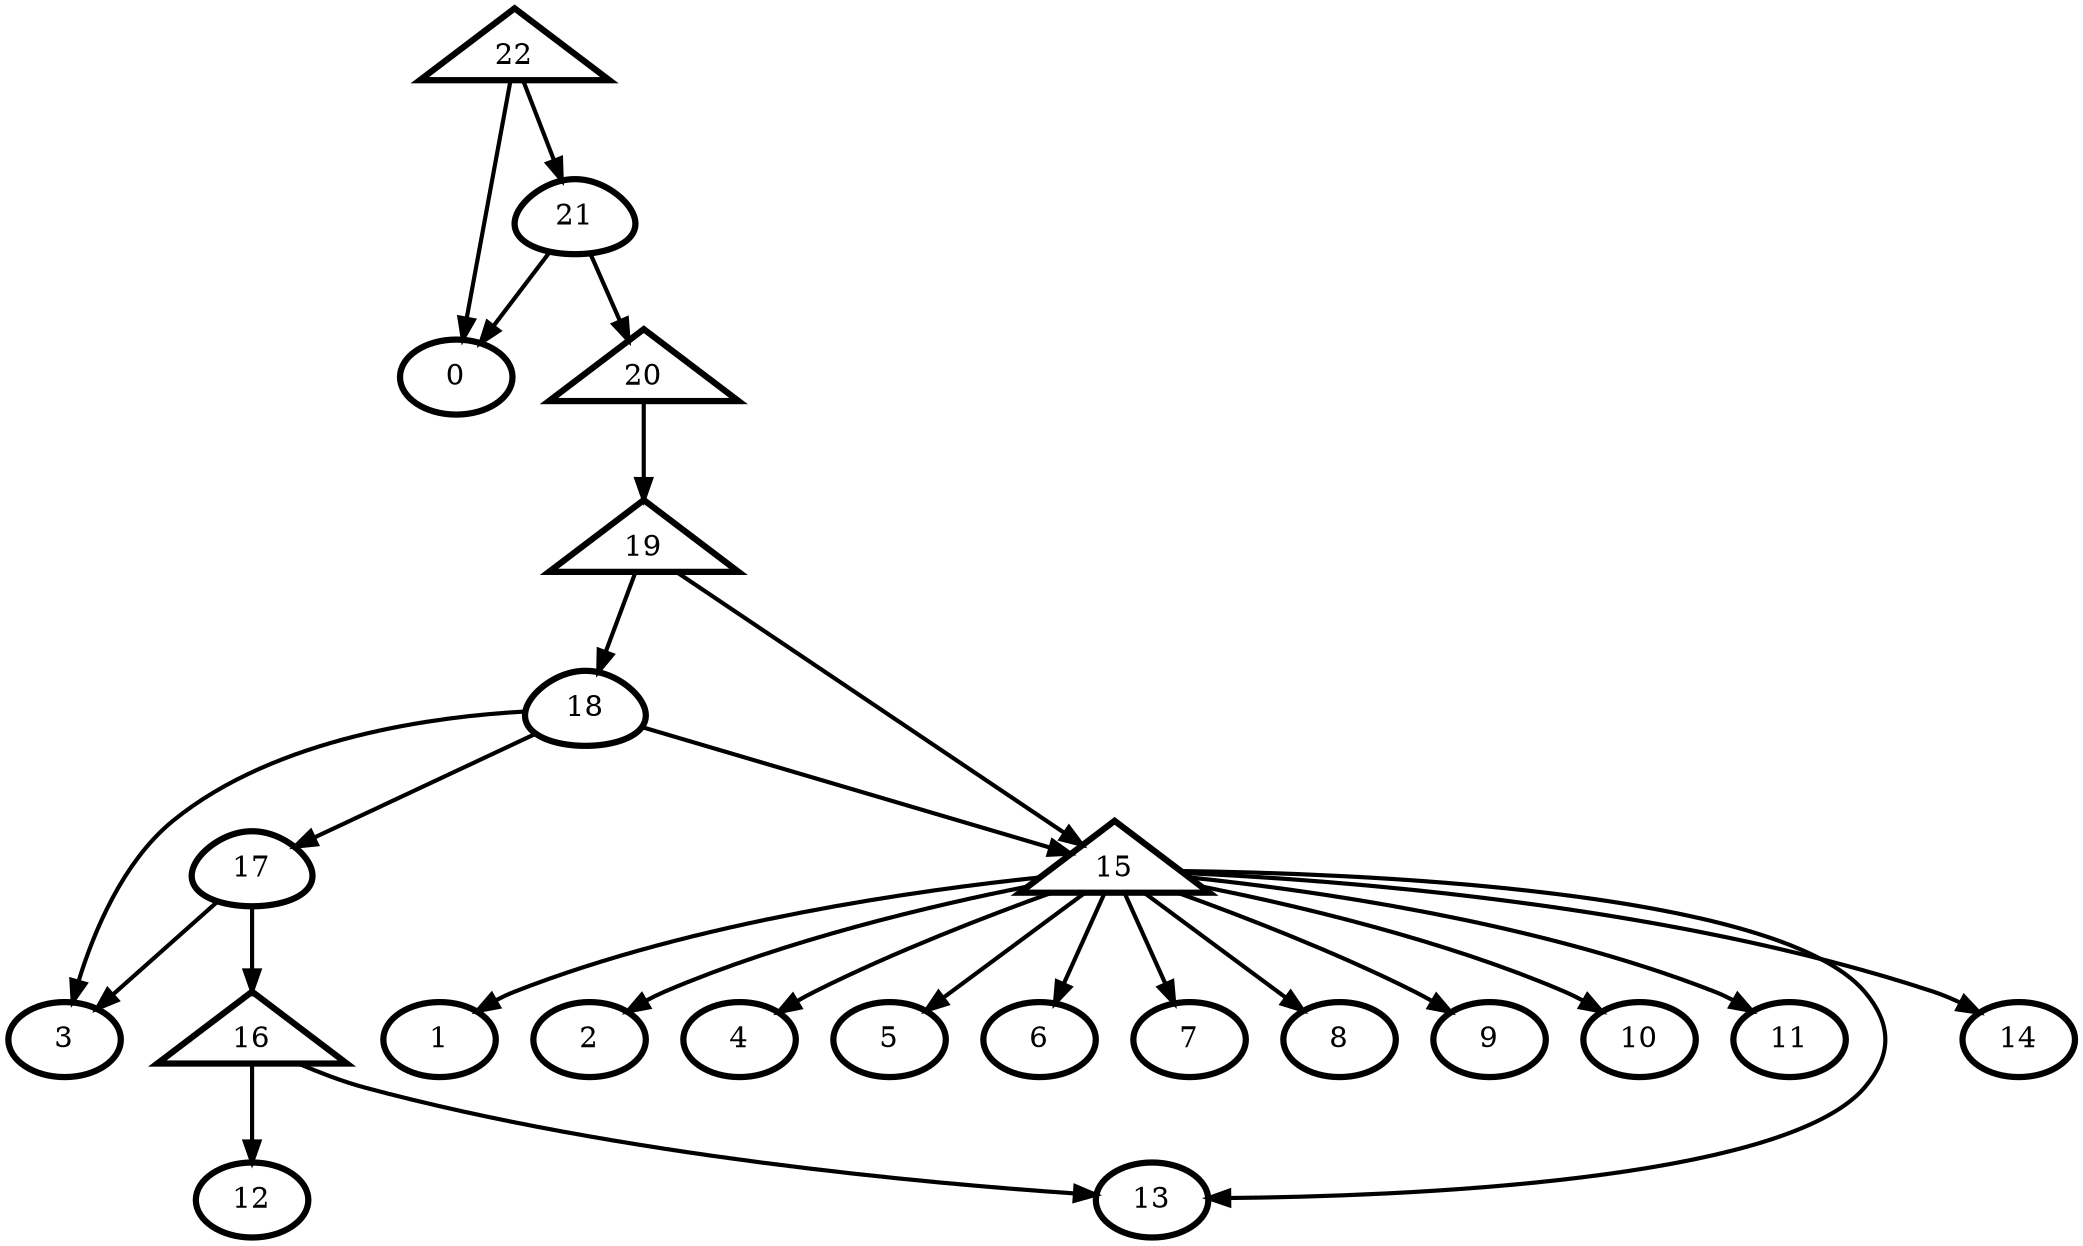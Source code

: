digraph G {
    0 [penwidth=3,label="0"]
    1 [penwidth=3,label="1"]
    2 [penwidth=3,label="2"]
    3 [penwidth=3,label="3"]
    4 [penwidth=3,label="4"]
    5 [penwidth=3,label="5"]
    6 [penwidth=3,label="6"]
    7 [penwidth=3,label="7"]
    8 [penwidth=3,label="8"]
    9 [penwidth=3,label="9"]
    10 [penwidth=3,label="10"]
    11 [penwidth=3,label="11"]
    12 [penwidth=3,label="12"]
    13 [penwidth=3,label="13"]
    14 [penwidth=3,label="14"]
    15 [penwidth=3,label="17",shape = "egg"]
    16 [penwidth=3,label="18",shape = "egg"]
    17 [penwidth=3,label="21",shape = "egg"]
    18 [penwidth=3,label="15",shape = "triangle"]
    19 [penwidth=3,label="16",shape = "triangle"]
    20 [penwidth=3,label="19",shape = "triangle"]
    21 [penwidth=3,label="20",shape = "triangle"]
    22 [penwidth=3,label="22",shape = "triangle"]

    18 -> 1 [penwidth=2]
    18 -> 13 [penwidth=2]
    18 -> 6 [penwidth=2]
    18 -> 9 [penwidth=2]
    18 -> 10 [penwidth=2]
    18 -> 7 [penwidth=2]
    18 -> 2 [penwidth=2]
    18 -> 5 [penwidth=2]
    18 -> 11 [penwidth=2]
    18 -> 14 [penwidth=2]
    18 -> 8 [penwidth=2]
    18 -> 4 [penwidth=2]
    19 -> 12 [penwidth=2]
    19 -> 13 [penwidth=2]
    15 -> 19 [penwidth=2]
    15 -> 3 [penwidth=2]
    16 -> 15 [penwidth=2]
    16 -> 18 [penwidth=2]
    16 -> 3 [penwidth=2]
    20 -> 18 [penwidth=2]
    20 -> 16 [penwidth=2]
    21 -> 20 [penwidth=2]
    17 -> 21 [penwidth=2]
    17 -> 0 [penwidth=2]
    22 -> 17 [penwidth=2]
    22 -> 0 [penwidth=2]
}